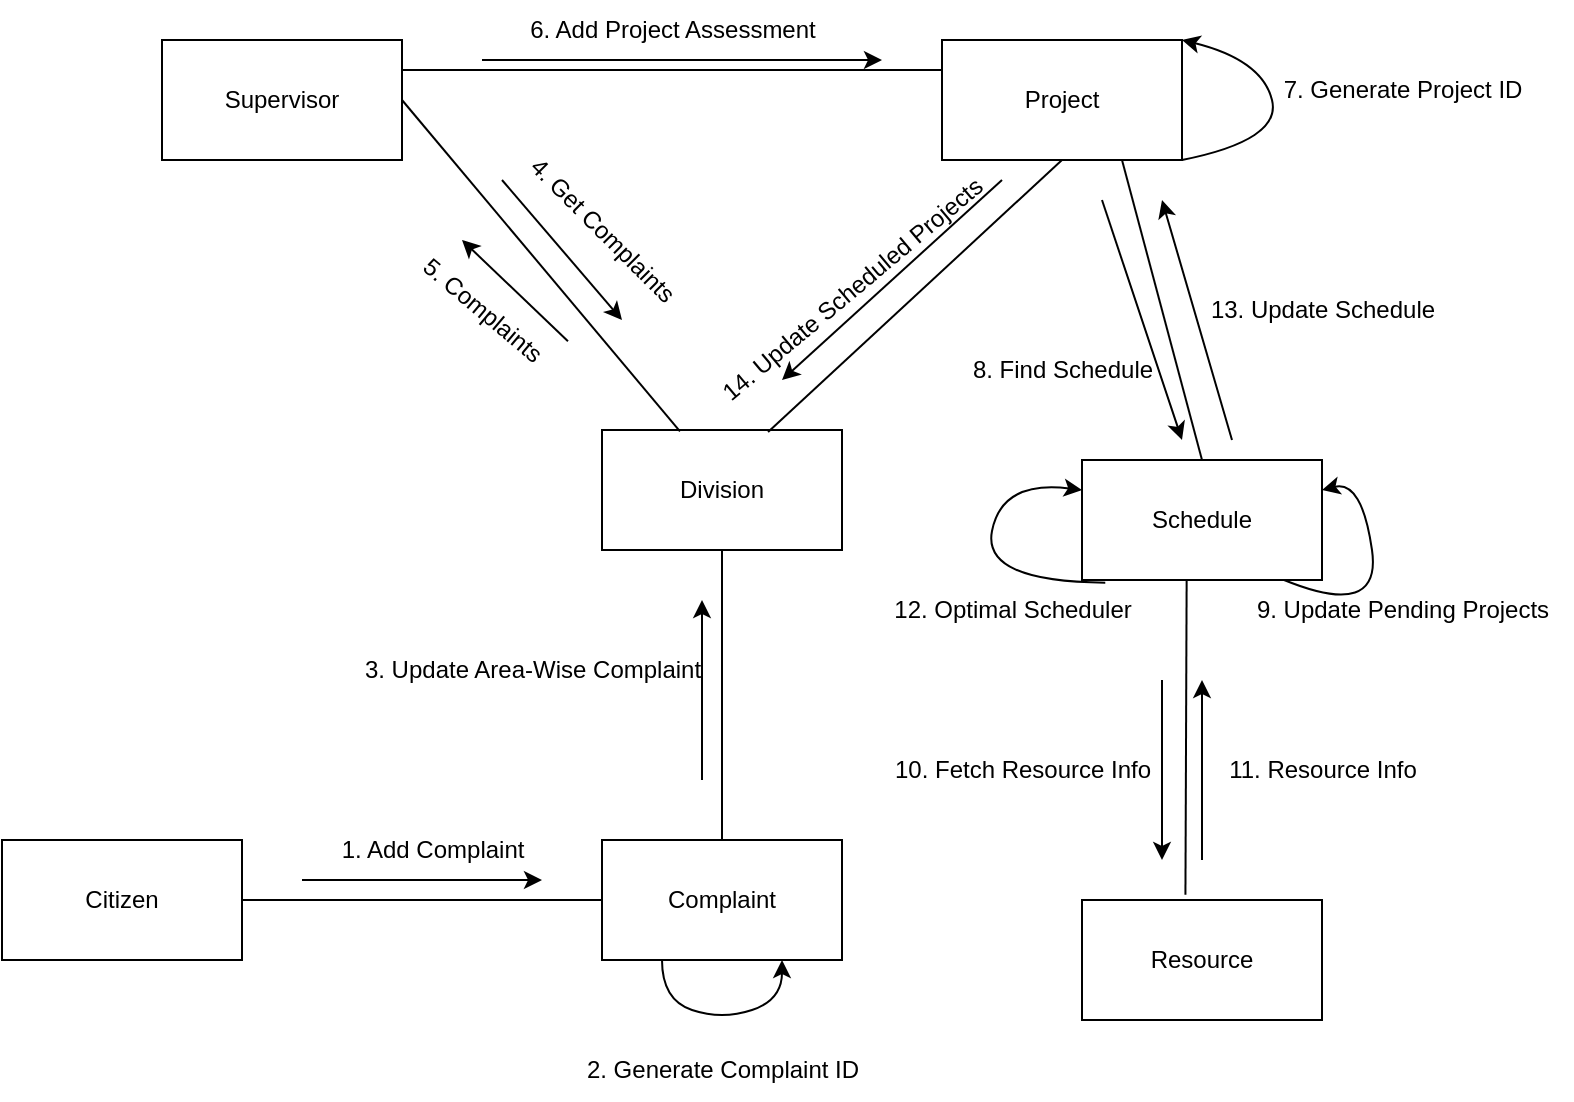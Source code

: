 <mxfile version="21.0.6" type="github">
  <diagram name="Page-1" id="QSg7iBpB3verqlQ9QUOM">
    <mxGraphModel dx="1221" dy="576" grid="1" gridSize="10" guides="1" tooltips="1" connect="1" arrows="1" fold="1" page="1" pageScale="1" pageWidth="850" pageHeight="1100" math="0" shadow="0">
      <root>
        <mxCell id="0" />
        <mxCell id="1" parent="0" />
        <mxCell id="klV23l8CWTVPKYP_VahM-1" value="Citizen" style="rounded=0;whiteSpace=wrap;html=1;" parent="1" vertex="1">
          <mxGeometry x="50" y="450" width="120" height="60" as="geometry" />
        </mxCell>
        <mxCell id="klV23l8CWTVPKYP_VahM-2" value="Complaint" style="rounded=0;whiteSpace=wrap;html=1;" parent="1" vertex="1">
          <mxGeometry x="350" y="450" width="120" height="60" as="geometry" />
        </mxCell>
        <mxCell id="klV23l8CWTVPKYP_VahM-3" value="Supervisor" style="rounded=0;whiteSpace=wrap;html=1;" parent="1" vertex="1">
          <mxGeometry x="130" y="50" width="120" height="60" as="geometry" />
        </mxCell>
        <mxCell id="klV23l8CWTVPKYP_VahM-4" value="Division" style="rounded=0;whiteSpace=wrap;html=1;" parent="1" vertex="1">
          <mxGeometry x="350" y="245" width="120" height="60" as="geometry" />
        </mxCell>
        <mxCell id="klV23l8CWTVPKYP_VahM-5" value="Resource" style="whiteSpace=wrap;html=1;" parent="1" vertex="1">
          <mxGeometry x="590" y="480" width="120" height="60" as="geometry" />
        </mxCell>
        <mxCell id="klV23l8CWTVPKYP_VahM-7" value="Schedule" style="whiteSpace=wrap;html=1;" parent="1" vertex="1">
          <mxGeometry x="590" y="260" width="120" height="60" as="geometry" />
        </mxCell>
        <mxCell id="klV23l8CWTVPKYP_VahM-8" value="Project" style="whiteSpace=wrap;html=1;" parent="1" vertex="1">
          <mxGeometry x="520" y="50" width="120" height="60" as="geometry" />
        </mxCell>
        <mxCell id="klV23l8CWTVPKYP_VahM-10" value="" style="endArrow=none;html=1;rounded=0;exitX=1;exitY=0.5;exitDx=0;exitDy=0;entryX=0;entryY=0.5;entryDx=0;entryDy=0;" parent="1" source="klV23l8CWTVPKYP_VahM-1" target="klV23l8CWTVPKYP_VahM-2" edge="1">
          <mxGeometry width="50" height="50" relative="1" as="geometry">
            <mxPoint x="270" y="400" as="sourcePoint" />
            <mxPoint x="320" y="350" as="targetPoint" />
          </mxGeometry>
        </mxCell>
        <mxCell id="klV23l8CWTVPKYP_VahM-11" value="1. Add Complaint" style="text;html=1;align=center;verticalAlign=middle;resizable=0;points=[];autosize=1;strokeColor=none;fillColor=none;" parent="1" vertex="1">
          <mxGeometry x="210" y="440" width="110" height="30" as="geometry" />
        </mxCell>
        <mxCell id="klV23l8CWTVPKYP_VahM-12" value="" style="endArrow=classic;html=1;rounded=0;" parent="1" edge="1">
          <mxGeometry width="50" height="50" relative="1" as="geometry">
            <mxPoint x="200" y="470" as="sourcePoint" />
            <mxPoint x="320" y="470" as="targetPoint" />
          </mxGeometry>
        </mxCell>
        <mxCell id="X_CWwKYmO5tOoMohPC8--2" value="" style="curved=1;endArrow=classic;html=1;rounded=0;exitX=0.25;exitY=1;exitDx=0;exitDy=0;entryX=0.75;entryY=1;entryDx=0;entryDy=0;" edge="1" parent="1" source="klV23l8CWTVPKYP_VahM-2" target="klV23l8CWTVPKYP_VahM-2">
          <mxGeometry width="50" height="50" relative="1" as="geometry">
            <mxPoint x="420" y="530" as="sourcePoint" />
            <mxPoint x="470" y="480" as="targetPoint" />
            <Array as="points">
              <mxPoint x="380" y="530" />
              <mxPoint x="410" y="540" />
              <mxPoint x="440" y="530" />
            </Array>
          </mxGeometry>
        </mxCell>
        <mxCell id="X_CWwKYmO5tOoMohPC8--3" value="2. Generate Complaint ID" style="text;html=1;align=center;verticalAlign=middle;resizable=0;points=[];autosize=1;strokeColor=none;fillColor=none;" vertex="1" parent="1">
          <mxGeometry x="330" y="550" width="160" height="30" as="geometry" />
        </mxCell>
        <mxCell id="X_CWwKYmO5tOoMohPC8--4" value="" style="endArrow=none;html=1;rounded=0;entryX=0.5;entryY=1;entryDx=0;entryDy=0;exitX=0.5;exitY=0;exitDx=0;exitDy=0;" edge="1" parent="1" source="klV23l8CWTVPKYP_VahM-2" target="klV23l8CWTVPKYP_VahM-4">
          <mxGeometry width="50" height="50" relative="1" as="geometry">
            <mxPoint x="340" y="320" as="sourcePoint" />
            <mxPoint x="390" y="270" as="targetPoint" />
          </mxGeometry>
        </mxCell>
        <mxCell id="X_CWwKYmO5tOoMohPC8--5" value="" style="endArrow=classic;html=1;rounded=0;" edge="1" parent="1">
          <mxGeometry width="50" height="50" relative="1" as="geometry">
            <mxPoint x="400" y="420" as="sourcePoint" />
            <mxPoint x="400" y="330" as="targetPoint" />
          </mxGeometry>
        </mxCell>
        <mxCell id="X_CWwKYmO5tOoMohPC8--6" value="3. Update Area-Wise Complaint" style="text;html=1;align=center;verticalAlign=middle;resizable=0;points=[];autosize=1;strokeColor=none;fillColor=none;" vertex="1" parent="1">
          <mxGeometry x="220" y="350" width="190" height="30" as="geometry" />
        </mxCell>
        <mxCell id="X_CWwKYmO5tOoMohPC8--7" value="" style="endArrow=none;html=1;rounded=0;entryX=0.325;entryY=0.011;entryDx=0;entryDy=0;entryPerimeter=0;exitX=1;exitY=0.5;exitDx=0;exitDy=0;" edge="1" parent="1" source="klV23l8CWTVPKYP_VahM-3" target="klV23l8CWTVPKYP_VahM-4">
          <mxGeometry width="50" height="50" relative="1" as="geometry">
            <mxPoint x="310" y="160" as="sourcePoint" />
            <mxPoint x="360" y="110" as="targetPoint" />
          </mxGeometry>
        </mxCell>
        <mxCell id="X_CWwKYmO5tOoMohPC8--8" value="4. Get Complaints" style="text;html=1;align=center;verticalAlign=middle;resizable=0;points=[];autosize=1;strokeColor=none;fillColor=none;rotation=45;" vertex="1" parent="1">
          <mxGeometry x="290" y="130" width="120" height="30" as="geometry" />
        </mxCell>
        <mxCell id="X_CWwKYmO5tOoMohPC8--9" value="" style="endArrow=classic;html=1;rounded=0;" edge="1" parent="1">
          <mxGeometry width="50" height="50" relative="1" as="geometry">
            <mxPoint x="300" y="120" as="sourcePoint" />
            <mxPoint x="360" y="190" as="targetPoint" />
          </mxGeometry>
        </mxCell>
        <mxCell id="X_CWwKYmO5tOoMohPC8--10" value="" style="endArrow=classic;html=1;rounded=0;exitX=0.93;exitY=-0.021;exitDx=0;exitDy=0;exitPerimeter=0;" edge="1" parent="1" source="X_CWwKYmO5tOoMohPC8--11">
          <mxGeometry width="50" height="50" relative="1" as="geometry">
            <mxPoint x="340" y="200" as="sourcePoint" />
            <mxPoint x="280" y="150" as="targetPoint" />
          </mxGeometry>
        </mxCell>
        <mxCell id="X_CWwKYmO5tOoMohPC8--11" value="5. Complaints" style="text;html=1;align=center;verticalAlign=middle;resizable=0;points=[];autosize=1;strokeColor=none;fillColor=none;rotation=40;" vertex="1" parent="1">
          <mxGeometry x="240" y="170" width="100" height="30" as="geometry" />
        </mxCell>
        <mxCell id="X_CWwKYmO5tOoMohPC8--12" value="" style="endArrow=none;html=1;rounded=0;exitX=1;exitY=0.25;exitDx=0;exitDy=0;entryX=0;entryY=0.25;entryDx=0;entryDy=0;" edge="1" parent="1" source="klV23l8CWTVPKYP_VahM-3" target="klV23l8CWTVPKYP_VahM-8">
          <mxGeometry width="50" height="50" relative="1" as="geometry">
            <mxPoint x="360" y="70" as="sourcePoint" />
            <mxPoint x="410" y="20" as="targetPoint" />
          </mxGeometry>
        </mxCell>
        <mxCell id="X_CWwKYmO5tOoMohPC8--13" value="6. Add Project Assessment" style="text;html=1;align=center;verticalAlign=middle;resizable=0;points=[];autosize=1;strokeColor=none;fillColor=none;" vertex="1" parent="1">
          <mxGeometry x="300" y="30" width="170" height="30" as="geometry" />
        </mxCell>
        <mxCell id="X_CWwKYmO5tOoMohPC8--14" value="" style="curved=1;endArrow=classic;html=1;rounded=0;entryX=1;entryY=0;entryDx=0;entryDy=0;exitX=1;exitY=1;exitDx=0;exitDy=0;" edge="1" parent="1" source="klV23l8CWTVPKYP_VahM-8" target="klV23l8CWTVPKYP_VahM-8">
          <mxGeometry width="50" height="50" relative="1" as="geometry">
            <mxPoint x="650" y="120" as="sourcePoint" />
            <mxPoint x="700" y="70" as="targetPoint" />
            <Array as="points">
              <mxPoint x="690" y="100" />
              <mxPoint x="680" y="60" />
            </Array>
          </mxGeometry>
        </mxCell>
        <mxCell id="X_CWwKYmO5tOoMohPC8--15" value="7. Generate Project ID" style="text;html=1;align=center;verticalAlign=middle;resizable=0;points=[];autosize=1;strokeColor=none;fillColor=none;" vertex="1" parent="1">
          <mxGeometry x="680" y="60" width="140" height="30" as="geometry" />
        </mxCell>
        <mxCell id="X_CWwKYmO5tOoMohPC8--16" value="" style="endArrow=none;html=1;rounded=0;entryX=0.75;entryY=1;entryDx=0;entryDy=0;exitX=0.5;exitY=0;exitDx=0;exitDy=0;" edge="1" parent="1" source="klV23l8CWTVPKYP_VahM-7" target="klV23l8CWTVPKYP_VahM-8">
          <mxGeometry width="50" height="50" relative="1" as="geometry">
            <mxPoint x="640" y="200" as="sourcePoint" />
            <mxPoint x="600" y="120" as="targetPoint" />
          </mxGeometry>
        </mxCell>
        <mxCell id="X_CWwKYmO5tOoMohPC8--17" value="" style="endArrow=classic;html=1;rounded=0;" edge="1" parent="1">
          <mxGeometry width="50" height="50" relative="1" as="geometry">
            <mxPoint x="600" y="130" as="sourcePoint" />
            <mxPoint x="640" y="250" as="targetPoint" />
          </mxGeometry>
        </mxCell>
        <mxCell id="X_CWwKYmO5tOoMohPC8--18" value="8. Find Schedule" style="text;html=1;align=center;verticalAlign=middle;resizable=0;points=[];autosize=1;strokeColor=none;fillColor=none;rotation=0;" vertex="1" parent="1">
          <mxGeometry x="525" y="200" width="110" height="30" as="geometry" />
        </mxCell>
        <mxCell id="X_CWwKYmO5tOoMohPC8--19" value="" style="curved=1;endArrow=classic;html=1;rounded=0;exitX=0.842;exitY=1;exitDx=0;exitDy=0;exitPerimeter=0;entryX=1;entryY=0.25;entryDx=0;entryDy=0;" edge="1" parent="1" source="klV23l8CWTVPKYP_VahM-7" target="klV23l8CWTVPKYP_VahM-7">
          <mxGeometry width="50" height="50" relative="1" as="geometry">
            <mxPoint x="680" y="320" as="sourcePoint" />
            <mxPoint x="730" y="270" as="targetPoint" />
            <Array as="points">
              <mxPoint x="740" y="340" />
              <mxPoint x="730" y="270" />
            </Array>
          </mxGeometry>
        </mxCell>
        <mxCell id="X_CWwKYmO5tOoMohPC8--20" value="9. Update Pending Projects" style="text;html=1;align=center;verticalAlign=middle;resizable=0;points=[];autosize=1;strokeColor=none;fillColor=none;rotation=0;" vertex="1" parent="1">
          <mxGeometry x="665" y="320" width="170" height="30" as="geometry" />
        </mxCell>
        <mxCell id="X_CWwKYmO5tOoMohPC8--21" value="" style="endArrow=none;html=1;rounded=0;entryX=0.436;entryY=1;entryDx=0;entryDy=0;entryPerimeter=0;exitX=0.431;exitY=-0.044;exitDx=0;exitDy=0;exitPerimeter=0;" edge="1" parent="1" source="klV23l8CWTVPKYP_VahM-5" target="klV23l8CWTVPKYP_VahM-7">
          <mxGeometry width="50" height="50" relative="1" as="geometry">
            <mxPoint x="590" y="340" as="sourcePoint" />
            <mxPoint x="640" y="290" as="targetPoint" />
          </mxGeometry>
        </mxCell>
        <mxCell id="X_CWwKYmO5tOoMohPC8--22" value="" style="endArrow=classic;html=1;rounded=0;" edge="1" parent="1">
          <mxGeometry width="50" height="50" relative="1" as="geometry">
            <mxPoint x="630" y="370" as="sourcePoint" />
            <mxPoint x="630" y="460" as="targetPoint" />
          </mxGeometry>
        </mxCell>
        <mxCell id="X_CWwKYmO5tOoMohPC8--23" value="10. Fetch Resource Info" style="text;html=1;align=center;verticalAlign=middle;resizable=0;points=[];autosize=1;strokeColor=none;fillColor=none;" vertex="1" parent="1">
          <mxGeometry x="485" y="400" width="150" height="30" as="geometry" />
        </mxCell>
        <mxCell id="X_CWwKYmO5tOoMohPC8--24" value="" style="endArrow=classic;html=1;rounded=0;" edge="1" parent="1">
          <mxGeometry width="50" height="50" relative="1" as="geometry">
            <mxPoint x="650" y="460" as="sourcePoint" />
            <mxPoint x="650" y="370" as="targetPoint" />
          </mxGeometry>
        </mxCell>
        <mxCell id="X_CWwKYmO5tOoMohPC8--25" value="11. Resource Info" style="text;html=1;align=center;verticalAlign=middle;resizable=0;points=[];autosize=1;strokeColor=none;fillColor=none;" vertex="1" parent="1">
          <mxGeometry x="650" y="400" width="120" height="30" as="geometry" />
        </mxCell>
        <mxCell id="X_CWwKYmO5tOoMohPC8--26" value="" style="curved=1;endArrow=classic;html=1;rounded=0;exitX=0.097;exitY=1.022;exitDx=0;exitDy=0;exitPerimeter=0;entryX=0;entryY=0.25;entryDx=0;entryDy=0;" edge="1" parent="1" source="klV23l8CWTVPKYP_VahM-7" target="klV23l8CWTVPKYP_VahM-7">
          <mxGeometry width="50" height="50" relative="1" as="geometry">
            <mxPoint x="530" y="280" as="sourcePoint" />
            <mxPoint x="580" y="230" as="targetPoint" />
            <Array as="points">
              <mxPoint x="540" y="321" />
              <mxPoint x="550" y="270" />
            </Array>
          </mxGeometry>
        </mxCell>
        <mxCell id="X_CWwKYmO5tOoMohPC8--27" value="12. Optimal Scheduler" style="text;html=1;align=center;verticalAlign=middle;resizable=0;points=[];autosize=1;strokeColor=none;fillColor=none;" vertex="1" parent="1">
          <mxGeometry x="485" y="320" width="140" height="30" as="geometry" />
        </mxCell>
        <mxCell id="X_CWwKYmO5tOoMohPC8--28" value="" style="endArrow=classic;html=1;rounded=0;" edge="1" parent="1">
          <mxGeometry width="50" height="50" relative="1" as="geometry">
            <mxPoint x="665" y="250" as="sourcePoint" />
            <mxPoint x="630" y="130" as="targetPoint" />
          </mxGeometry>
        </mxCell>
        <mxCell id="X_CWwKYmO5tOoMohPC8--29" value="13. Update Schedule" style="text;html=1;align=center;verticalAlign=middle;resizable=0;points=[];autosize=1;strokeColor=none;fillColor=none;" vertex="1" parent="1">
          <mxGeometry x="640" y="170" width="140" height="30" as="geometry" />
        </mxCell>
        <mxCell id="X_CWwKYmO5tOoMohPC8--30" value="" style="endArrow=classic;html=1;rounded=0;" edge="1" parent="1">
          <mxGeometry width="50" height="50" relative="1" as="geometry">
            <mxPoint x="290" y="60" as="sourcePoint" />
            <mxPoint x="490" y="60" as="targetPoint" />
          </mxGeometry>
        </mxCell>
        <mxCell id="X_CWwKYmO5tOoMohPC8--31" value="" style="endArrow=none;html=1;rounded=0;exitX=0.692;exitY=0.017;exitDx=0;exitDy=0;exitPerimeter=0;entryX=0.5;entryY=1;entryDx=0;entryDy=0;" edge="1" parent="1" source="klV23l8CWTVPKYP_VahM-4" target="klV23l8CWTVPKYP_VahM-8">
          <mxGeometry width="50" height="50" relative="1" as="geometry">
            <mxPoint x="440" y="220" as="sourcePoint" />
            <mxPoint x="490" y="170" as="targetPoint" />
          </mxGeometry>
        </mxCell>
        <mxCell id="X_CWwKYmO5tOoMohPC8--32" value="" style="endArrow=classic;html=1;rounded=0;" edge="1" parent="1">
          <mxGeometry width="50" height="50" relative="1" as="geometry">
            <mxPoint x="550" y="120" as="sourcePoint" />
            <mxPoint x="440" y="220" as="targetPoint" />
          </mxGeometry>
        </mxCell>
        <mxCell id="X_CWwKYmO5tOoMohPC8--33" value="14. Update Scheduled Projects" style="text;html=1;align=center;verticalAlign=middle;resizable=0;points=[];autosize=1;strokeColor=none;fillColor=none;rotation=-40;" vertex="1" parent="1">
          <mxGeometry x="380" y="160" width="190" height="30" as="geometry" />
        </mxCell>
      </root>
    </mxGraphModel>
  </diagram>
</mxfile>
